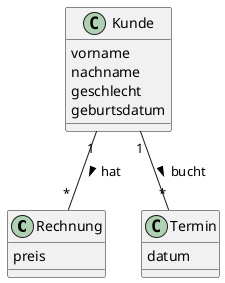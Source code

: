 @startuml

top to bottom direction


class Rechnung {
    preis
}

class Kunde {
    vorname
    nachname
    geschlecht
    geburtsdatum
}

class Termin {
    datum
}


Kunde "1"--"*" Termin : bucht >
Kunde "1"--"*" Rechnung : hat >




@enduml